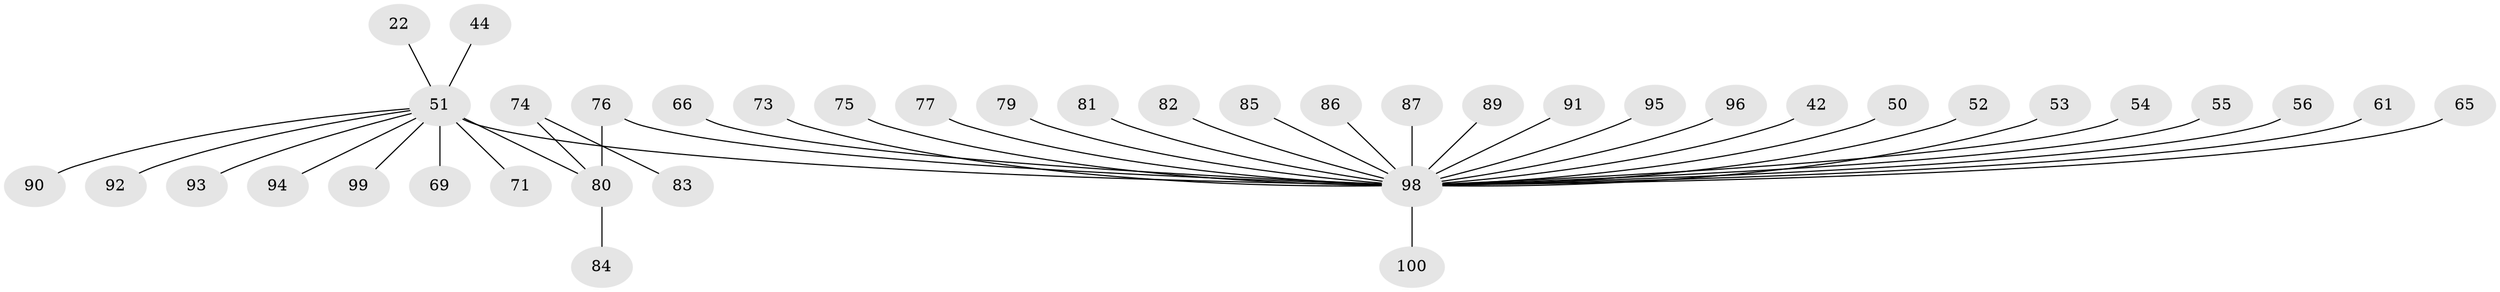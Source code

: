 // original degree distribution, {4: 0.08, 7: 0.01, 5: 0.03, 9: 0.01, 1: 0.5, 2: 0.25, 3: 0.11, 8: 0.01}
// Generated by graph-tools (version 1.1) at 2025/44/03/04/25 21:44:47]
// undirected, 40 vertices, 40 edges
graph export_dot {
graph [start="1"]
  node [color=gray90,style=filled];
  22;
  42;
  44;
  50;
  51 [super="+2+13+6+16+24+7"];
  52;
  53;
  54;
  55;
  56;
  61 [super="+12"];
  65;
  66;
  69;
  71 [super="+46"];
  73;
  74 [super="+58+67"];
  75;
  76 [super="+48"];
  77;
  79;
  80 [super="+38+70+41"];
  81 [super="+62"];
  82;
  83;
  84;
  85;
  86;
  87;
  89 [super="+35"];
  90 [super="+34"];
  91;
  92;
  93;
  94;
  95;
  96;
  98 [super="+97+88"];
  99 [super="+60"];
  100 [super="+49"];
  22 -- 51;
  42 -- 98;
  44 -- 51;
  50 -- 98;
  51 -- 92;
  51 -- 69;
  51 -- 93;
  51 -- 94;
  51 -- 98 [weight=3];
  51 -- 80;
  51 -- 90;
  51 -- 71;
  51 -- 99;
  52 -- 98;
  53 -- 98;
  54 -- 98;
  55 -- 98;
  56 -- 98;
  61 -- 98;
  65 -- 98;
  66 -- 98;
  73 -- 98;
  74 -- 83;
  74 -- 80;
  75 -- 98;
  76 -- 80;
  76 -- 98;
  77 -- 98;
  79 -- 98;
  80 -- 84;
  81 -- 98;
  82 -- 98;
  85 -- 98;
  86 -- 98;
  87 -- 98;
  89 -- 98;
  91 -- 98;
  95 -- 98;
  96 -- 98;
  98 -- 100;
}
